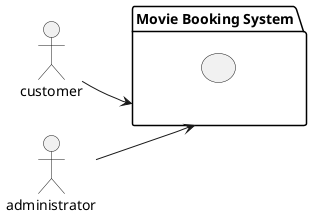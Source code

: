 @startuml

@startuml
left to right direction
actor customer
actor administrator

package "Movie Booking System" as mbs {
    usecase " "
}

customer --> mbs
administrator --> mbs
@enduml

@enduml